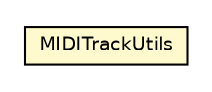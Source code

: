 #!/usr/local/bin/dot
#
# Class diagram 
# Generated by UMLGraph version R5_6-24-gf6e263 (http://www.umlgraph.org/)
#

digraph G {
	edge [fontname="Helvetica",fontsize=10,labelfontname="Helvetica",labelfontsize=10];
	node [fontname="Helvetica",fontsize=10,shape=plaintext];
	nodesep=0.25;
	ranksep=0.5;
	// com.rockhoppertech.music.midi.js.MIDITrackUtils
	c4391 [label=<<table title="com.rockhoppertech.music.midi.js.MIDITrackUtils" border="0" cellborder="1" cellspacing="0" cellpadding="2" port="p" bgcolor="lemonChiffon" href="./MIDITrackUtils.html">
		<tr><td><table border="0" cellspacing="0" cellpadding="1">
<tr><td align="center" balign="center"> MIDITrackUtils </td></tr>
		</table></td></tr>
		</table>>, URL="./MIDITrackUtils.html", fontname="Helvetica", fontcolor="black", fontsize=9.0];
}

